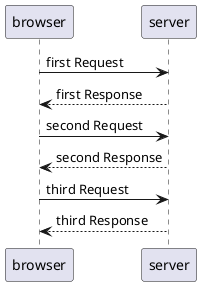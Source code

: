 @startuml

browser -> server: first Request
server --> browser: first Response

browser -> server: second Request
browser <-- server: second Response


browser -> server: third Request
browser <-- server: third Response
@enduml